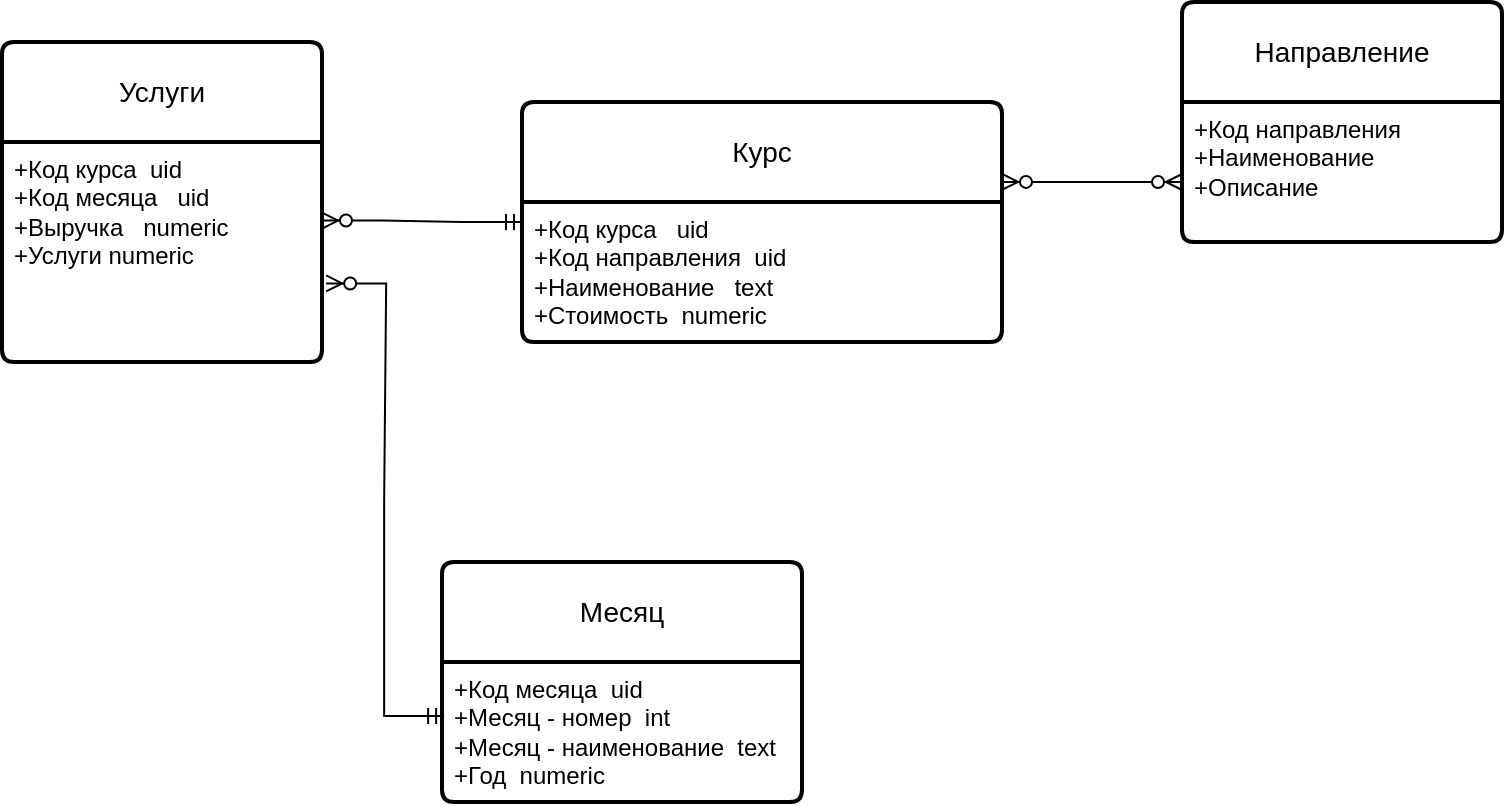 <mxfile version="22.1.4" type="github">
  <diagram id="R2lEEEUBdFMjLlhIrx00" name="Page-1">
    <mxGraphModel dx="954" dy="522" grid="1" gridSize="10" guides="1" tooltips="1" connect="1" arrows="1" fold="1" page="1" pageScale="1" pageWidth="850" pageHeight="1100" math="0" shadow="0" extFonts="Permanent Marker^https://fonts.googleapis.com/css?family=Permanent+Marker">
      <root>
        <mxCell id="0" />
        <mxCell id="1" parent="0" />
        <mxCell id="Mt093NcTjKamDUQIXiv7-1" value="Услуги" style="swimlane;childLayout=stackLayout;horizontal=1;startSize=50;horizontalStack=0;rounded=1;fontSize=14;fontStyle=0;strokeWidth=2;resizeParent=0;resizeLast=1;shadow=0;dashed=0;align=center;arcSize=4;whiteSpace=wrap;html=1;" vertex="1" parent="1">
          <mxGeometry x="50" y="400" width="160" height="160" as="geometry" />
        </mxCell>
        <mxCell id="Mt093NcTjKamDUQIXiv7-2" value="+Код курса&amp;nbsp; uid&lt;br&gt;+Код месяца&amp;nbsp; &amp;nbsp;uid&lt;br&gt;+Выручка&amp;nbsp; &amp;nbsp;numeric&lt;br&gt;+Услуги numeric" style="align=left;strokeColor=none;fillColor=none;spacingLeft=4;fontSize=12;verticalAlign=top;resizable=0;rotatable=0;part=1;html=1;" vertex="1" parent="Mt093NcTjKamDUQIXiv7-1">
          <mxGeometry y="50" width="160" height="110" as="geometry" />
        </mxCell>
        <mxCell id="Mt093NcTjKamDUQIXiv7-3" value="Курс" style="swimlane;childLayout=stackLayout;horizontal=1;startSize=50;horizontalStack=0;rounded=1;fontSize=14;fontStyle=0;strokeWidth=2;resizeParent=0;resizeLast=1;shadow=0;dashed=0;align=center;arcSize=4;whiteSpace=wrap;html=1;" vertex="1" parent="1">
          <mxGeometry x="310" y="430" width="240" height="120" as="geometry" />
        </mxCell>
        <mxCell id="Mt093NcTjKamDUQIXiv7-4" value="+Код курса&amp;nbsp; &amp;nbsp;uid&lt;br&gt;+Код направления&amp;nbsp; uid&lt;br&gt;+Наименование&amp;nbsp; &amp;nbsp;text&lt;br&gt;+Стоимость&amp;nbsp; numeric" style="align=left;strokeColor=none;fillColor=none;spacingLeft=4;fontSize=12;verticalAlign=top;resizable=0;rotatable=0;part=1;html=1;" vertex="1" parent="Mt093NcTjKamDUQIXiv7-3">
          <mxGeometry y="50" width="240" height="70" as="geometry" />
        </mxCell>
        <mxCell id="Mt093NcTjKamDUQIXiv7-5" value="Месяц" style="swimlane;childLayout=stackLayout;horizontal=1;startSize=50;horizontalStack=0;rounded=1;fontSize=14;fontStyle=0;strokeWidth=2;resizeParent=0;resizeLast=1;shadow=0;dashed=0;align=center;arcSize=4;whiteSpace=wrap;html=1;" vertex="1" parent="1">
          <mxGeometry x="270" y="660" width="180" height="120" as="geometry" />
        </mxCell>
        <mxCell id="Mt093NcTjKamDUQIXiv7-6" value="+Код месяца&amp;nbsp; uid&lt;br&gt;+Месяц - номер&amp;nbsp; int&lt;br&gt;+Месяц - наименование&amp;nbsp; text&lt;br&gt;+Год&amp;nbsp; numeric" style="align=left;strokeColor=none;fillColor=none;spacingLeft=4;fontSize=12;verticalAlign=top;resizable=0;rotatable=0;part=1;html=1;" vertex="1" parent="Mt093NcTjKamDUQIXiv7-5">
          <mxGeometry y="50" width="180" height="70" as="geometry" />
        </mxCell>
        <mxCell id="Mt093NcTjKamDUQIXiv7-7" value="Направление" style="swimlane;childLayout=stackLayout;horizontal=1;startSize=50;horizontalStack=0;rounded=1;fontSize=14;fontStyle=0;strokeWidth=2;resizeParent=0;resizeLast=1;shadow=0;dashed=0;align=center;arcSize=4;whiteSpace=wrap;html=1;" vertex="1" parent="1">
          <mxGeometry x="640" y="380" width="160" height="120" as="geometry" />
        </mxCell>
        <mxCell id="Mt093NcTjKamDUQIXiv7-8" value="+Код направления&lt;br&gt;+Наименование&lt;br&gt;+Описание" style="align=left;strokeColor=none;fillColor=none;spacingLeft=4;fontSize=12;verticalAlign=top;resizable=0;rotatable=0;part=1;html=1;" vertex="1" parent="Mt093NcTjKamDUQIXiv7-7">
          <mxGeometry y="50" width="160" height="70" as="geometry" />
        </mxCell>
        <mxCell id="Mt093NcTjKamDUQIXiv7-9" value="" style="edgeStyle=entityRelationEdgeStyle;fontSize=12;html=1;endArrow=ERzeroToMany;startArrow=ERmandOne;rounded=0;entryX=1;entryY=0.357;entryDx=0;entryDy=0;entryPerimeter=0;exitX=0;exitY=0.5;exitDx=0;exitDy=0;" edge="1" parent="1" source="Mt093NcTjKamDUQIXiv7-3" target="Mt093NcTjKamDUQIXiv7-2">
          <mxGeometry width="100" height="100" relative="1" as="geometry">
            <mxPoint x="260" y="660" as="sourcePoint" />
            <mxPoint x="360" y="560" as="targetPoint" />
          </mxGeometry>
        </mxCell>
        <mxCell id="Mt093NcTjKamDUQIXiv7-10" value="" style="edgeStyle=entityRelationEdgeStyle;fontSize=12;html=1;endArrow=ERzeroToMany;startArrow=ERmandOne;rounded=0;exitX=0.006;exitY=0.386;exitDx=0;exitDy=0;exitPerimeter=0;entryX=1.013;entryY=0.643;entryDx=0;entryDy=0;entryPerimeter=0;" edge="1" parent="1" source="Mt093NcTjKamDUQIXiv7-6" target="Mt093NcTjKamDUQIXiv7-2">
          <mxGeometry width="100" height="100" relative="1" as="geometry">
            <mxPoint x="150" y="860" as="sourcePoint" />
            <mxPoint x="250" y="760" as="targetPoint" />
          </mxGeometry>
        </mxCell>
        <mxCell id="Mt093NcTjKamDUQIXiv7-11" value="" style="edgeStyle=entityRelationEdgeStyle;fontSize=12;html=1;endArrow=ERzeroToMany;endFill=1;startArrow=ERzeroToMany;rounded=0;entryX=0;entryY=0.75;entryDx=0;entryDy=0;exitX=1;exitY=0.333;exitDx=0;exitDy=0;exitPerimeter=0;" edge="1" parent="1" source="Mt093NcTjKamDUQIXiv7-3" target="Mt093NcTjKamDUQIXiv7-7">
          <mxGeometry width="100" height="100" relative="1" as="geometry">
            <mxPoint x="610" y="440" as="sourcePoint" />
            <mxPoint x="290" y="230" as="targetPoint" />
          </mxGeometry>
        </mxCell>
      </root>
    </mxGraphModel>
  </diagram>
</mxfile>

